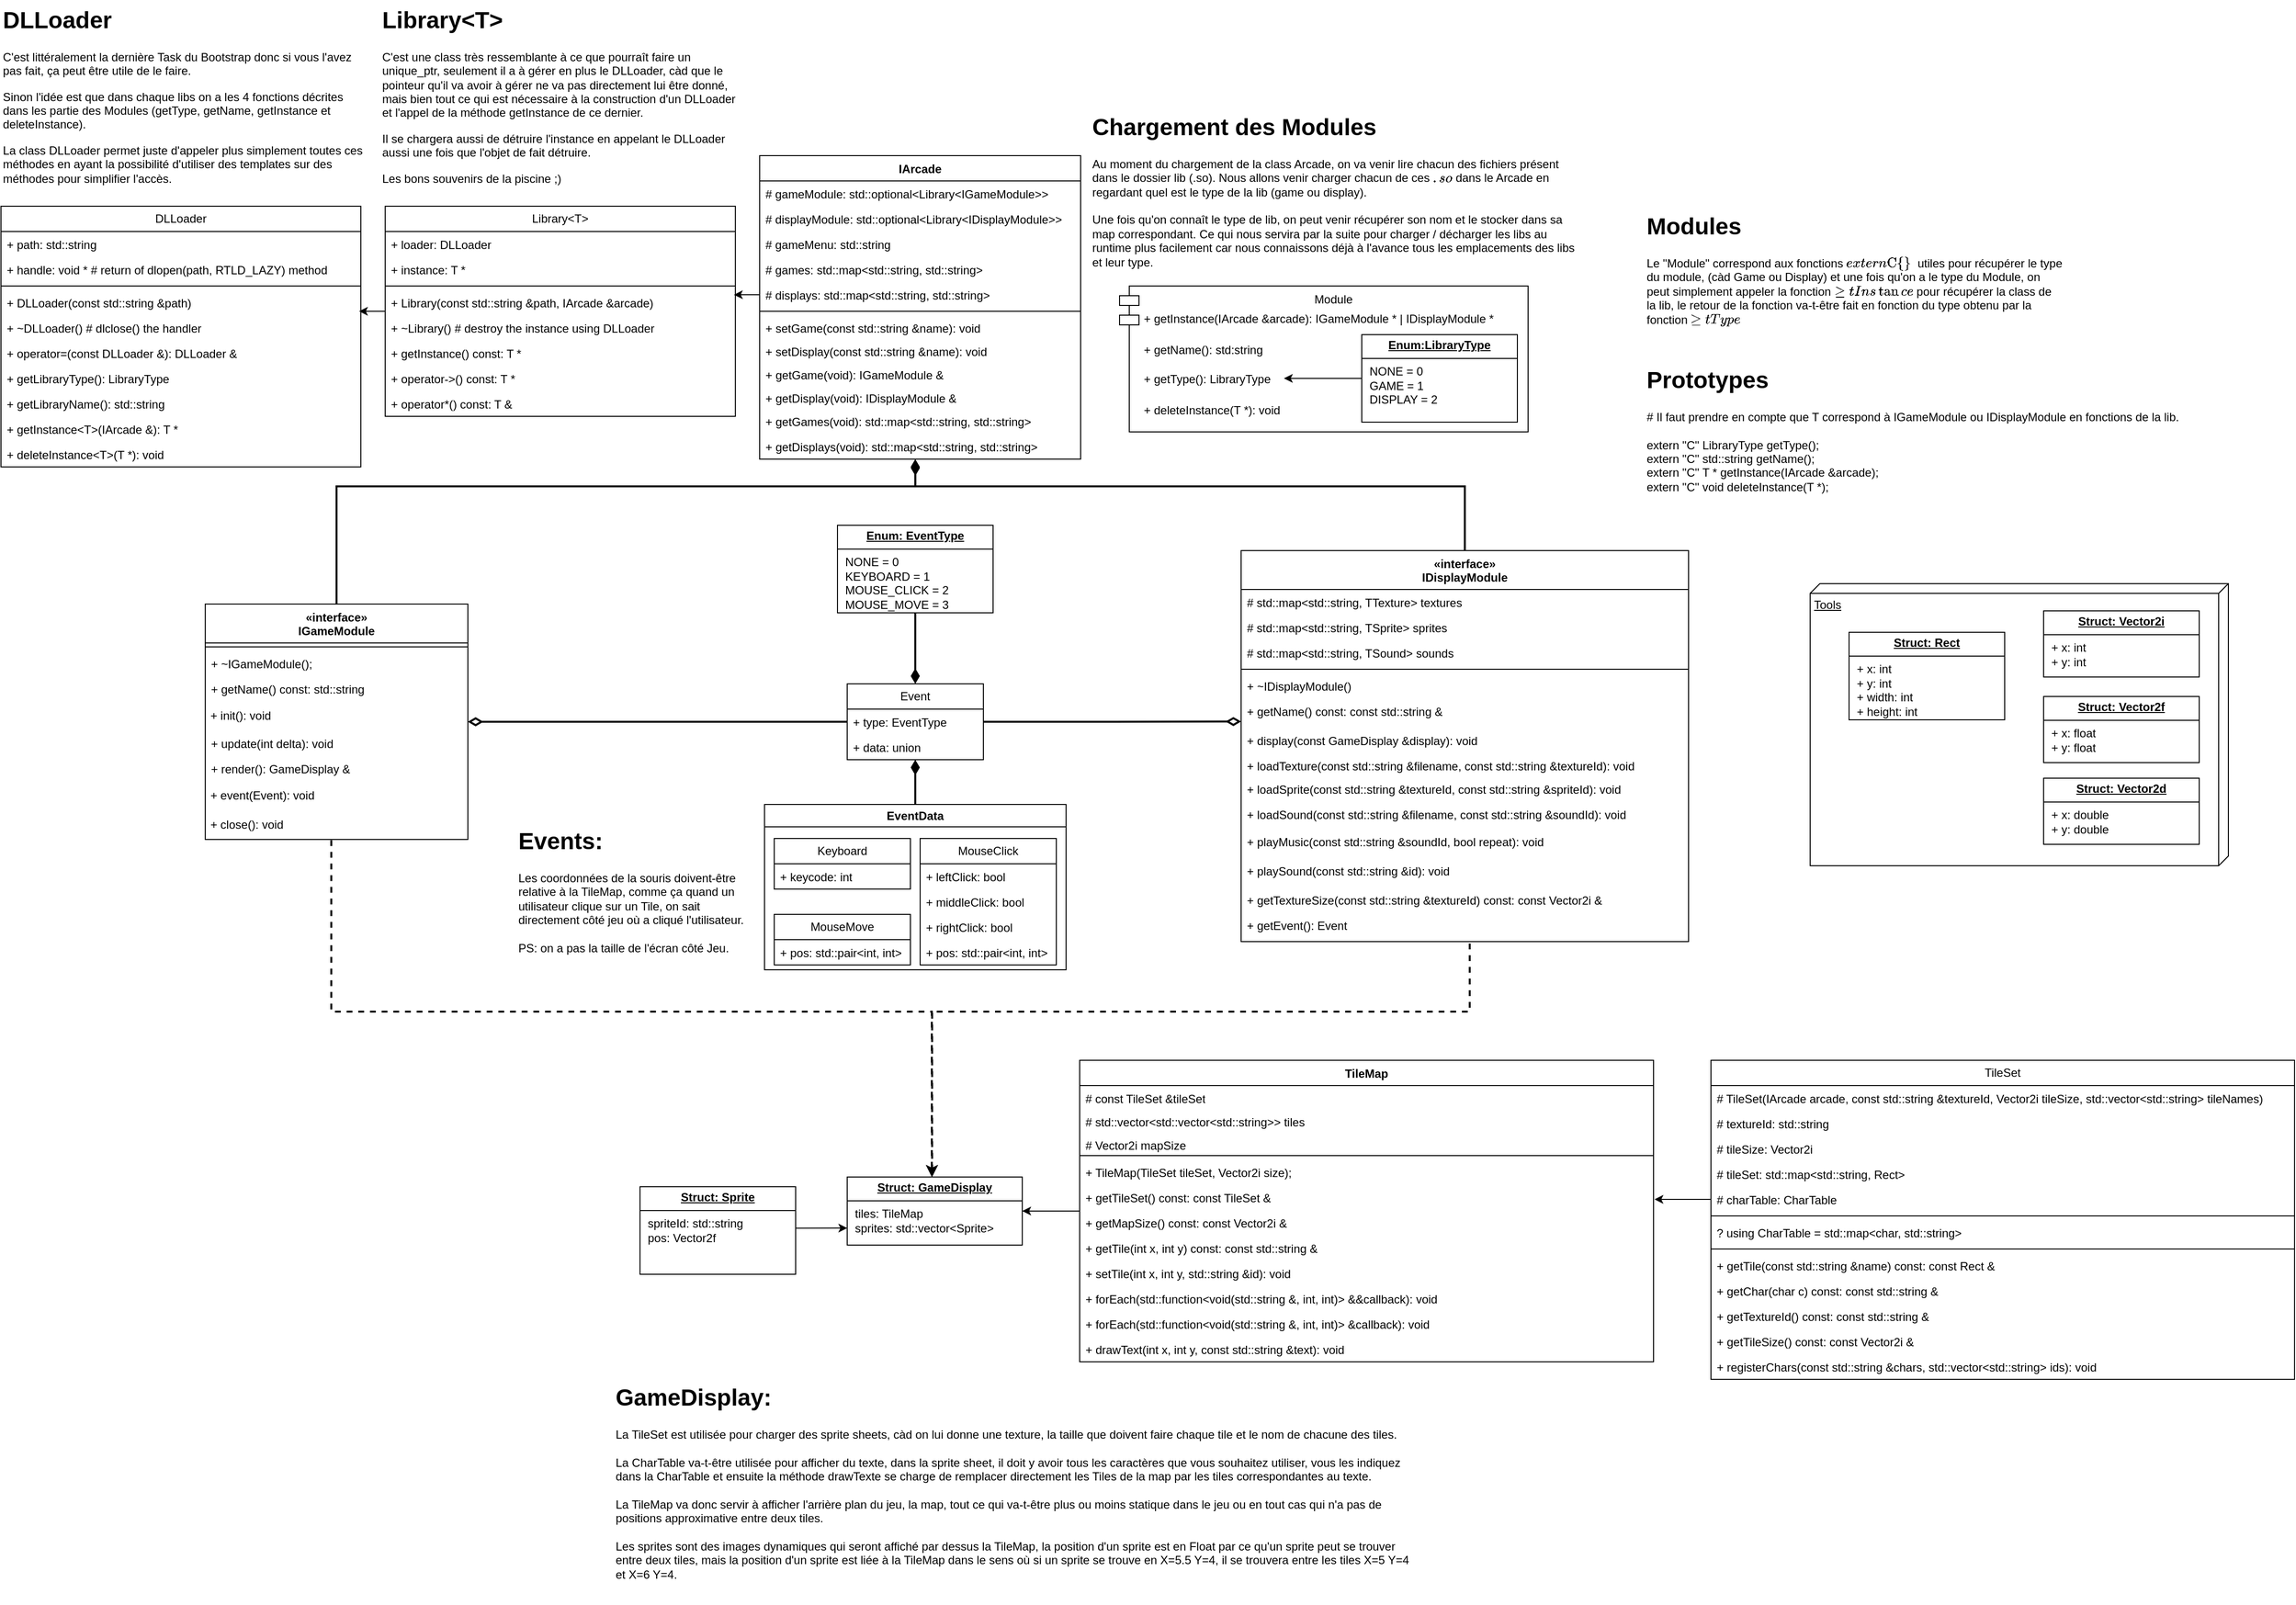 <mxfile version="24.0.7" type="github">
  <diagram id="C5RBs43oDa-KdzZeNtuy" name="Page-1">
    <mxGraphModel dx="957" dy="1600" grid="1" gridSize="10" guides="1" tooltips="1" connect="1" arrows="1" fold="1" page="1" pageScale="1" pageWidth="827" pageHeight="1169" math="0" shadow="0">
      <root>
        <mxCell id="WIyWlLk6GJQsqaUBKTNV-0" />
        <mxCell id="WIyWlLk6GJQsqaUBKTNV-1" parent="WIyWlLk6GJQsqaUBKTNV-0" />
        <mxCell id="aNfsqs1KKAg-LSt-RlZ3-6" value="Tools" style="verticalAlign=top;align=left;spacingTop=8;spacingLeft=2;spacingRight=12;shape=cube;size=10;direction=south;fontStyle=4;html=1;whiteSpace=wrap;" parent="WIyWlLk6GJQsqaUBKTNV-1" vertex="1">
          <mxGeometry x="1870" y="-260" width="430" height="290" as="geometry" />
        </mxCell>
        <mxCell id="KaFHptWk-zY7Z1poEmYC-23" style="edgeStyle=orthogonalEdgeStyle;rounded=0;orthogonalLoop=1;jettySize=auto;html=1;strokeWidth=2;endArrow=diamondThin;endFill=1;endSize=10;exitX=0.5;exitY=0.04;exitDx=0;exitDy=0;exitPerimeter=0;entryX=0.485;entryY=1.045;entryDx=0;entryDy=0;entryPerimeter=0;" parent="WIyWlLk6GJQsqaUBKTNV-1" source="KaFHptWk-zY7Z1poEmYC-2" target="IdPDv9dgJC-r_73cXI5t-18" edge="1">
          <mxGeometry relative="1" as="geometry">
            <Array as="points">
              <mxPoint x="355" y="-360" />
              <mxPoint x="951" y="-360" />
            </Array>
            <mxPoint x="950" y="-410" as="targetPoint" />
          </mxGeometry>
        </mxCell>
        <mxCell id="KaFHptWk-zY7Z1poEmYC-2" value="«interface»&lt;br style=&quot;border-color: var(--border-color); font-weight: 400;&quot;&gt;IGameModule" style="swimlane;fontStyle=1;align=center;verticalAlign=top;childLayout=stackLayout;horizontal=1;startSize=40;horizontalStack=0;resizeParent=1;resizeParentMax=0;resizeLast=0;collapsible=1;marginBottom=0;whiteSpace=wrap;html=1;" parent="WIyWlLk6GJQsqaUBKTNV-1" vertex="1">
          <mxGeometry x="220" y="-239" width="270" height="242" as="geometry" />
        </mxCell>
        <mxCell id="KaFHptWk-zY7Z1poEmYC-4" value="" style="line;strokeWidth=1;fillColor=none;align=left;verticalAlign=middle;spacingTop=-1;spacingLeft=3;spacingRight=3;rotatable=0;labelPosition=right;points=[];portConstraint=eastwest;strokeColor=inherit;" parent="KaFHptWk-zY7Z1poEmYC-2" vertex="1">
          <mxGeometry y="40" width="270" height="8" as="geometry" />
        </mxCell>
        <mxCell id="38xna_vCktXDgAspyVVN-0" value="+ ~IGameModule();" style="text;strokeColor=none;fillColor=none;align=left;verticalAlign=top;spacingLeft=4;spacingRight=4;overflow=hidden;rotatable=0;points=[[0,0.5],[1,0.5]];portConstraint=eastwest;whiteSpace=wrap;html=1;" parent="KaFHptWk-zY7Z1poEmYC-2" vertex="1">
          <mxGeometry y="48" width="270" height="26" as="geometry" />
        </mxCell>
        <mxCell id="IdPDv9dgJC-r_73cXI5t-19" value="+ getName() const: std::string" style="text;strokeColor=none;fillColor=none;align=left;verticalAlign=top;spacingLeft=4;spacingRight=4;overflow=hidden;rotatable=0;points=[[0,0.5],[1,0.5]];portConstraint=eastwest;whiteSpace=wrap;html=1;" parent="KaFHptWk-zY7Z1poEmYC-2" vertex="1">
          <mxGeometry y="74" width="270" height="26" as="geometry" />
        </mxCell>
        <mxCell id="npStlnrnFKDRnEs1ksKJ-1" value="&amp;nbsp;+ init(): void" style="text;html=1;align=left;verticalAlign=middle;whiteSpace=wrap;rounded=0;" parent="KaFHptWk-zY7Z1poEmYC-2" vertex="1">
          <mxGeometry y="100" width="270" height="30" as="geometry" />
        </mxCell>
        <mxCell id="SAdS1VHzF3rAkhDOAL3j-0" value="&lt;div&gt;&lt;span style=&quot;background-color: initial;&quot;&gt;+ update(int delta): void&lt;/span&gt;&lt;br&gt;&lt;/div&gt;" style="text;strokeColor=none;fillColor=none;align=left;verticalAlign=top;spacingLeft=4;spacingRight=4;overflow=hidden;rotatable=0;points=[[0,0.5],[1,0.5]];portConstraint=eastwest;whiteSpace=wrap;html=1;" parent="KaFHptWk-zY7Z1poEmYC-2" vertex="1">
          <mxGeometry y="130" width="270" height="26" as="geometry" />
        </mxCell>
        <mxCell id="KaFHptWk-zY7Z1poEmYC-5" value="+ render(): GameDisplay &amp;amp;" style="text;strokeColor=none;fillColor=none;align=left;verticalAlign=top;spacingLeft=4;spacingRight=4;overflow=hidden;rotatable=0;points=[[0,0.5],[1,0.5]];portConstraint=eastwest;whiteSpace=wrap;html=1;" parent="KaFHptWk-zY7Z1poEmYC-2" vertex="1">
          <mxGeometry y="156" width="270" height="26" as="geometry" />
        </mxCell>
        <mxCell id="npStlnrnFKDRnEs1ksKJ-2" value="&amp;nbsp;+ event(Event): void" style="text;html=1;align=left;verticalAlign=middle;whiteSpace=wrap;rounded=0;" parent="KaFHptWk-zY7Z1poEmYC-2" vertex="1">
          <mxGeometry y="182" width="270" height="30" as="geometry" />
        </mxCell>
        <mxCell id="npStlnrnFKDRnEs1ksKJ-3" value="&amp;nbsp;+ close(): void" style="text;html=1;align=left;verticalAlign=middle;whiteSpace=wrap;rounded=0;" parent="KaFHptWk-zY7Z1poEmYC-2" vertex="1">
          <mxGeometry y="212" width="270" height="30" as="geometry" />
        </mxCell>
        <mxCell id="KaFHptWk-zY7Z1poEmYC-24" style="edgeStyle=orthogonalEdgeStyle;rounded=0;orthogonalLoop=1;jettySize=auto;html=1;endArrow=diamondThin;endFill=1;endSize=10;strokeWidth=2;" parent="WIyWlLk6GJQsqaUBKTNV-1" source="KaFHptWk-zY7Z1poEmYC-6" target="KaFHptWk-zY7Z1poEmYC-18" edge="1">
          <mxGeometry relative="1" as="geometry">
            <Array as="points">
              <mxPoint x="1515" y="-360" />
              <mxPoint x="950" y="-360" />
            </Array>
          </mxGeometry>
        </mxCell>
        <mxCell id="KaFHptWk-zY7Z1poEmYC-6" value="«interface»&lt;br style=&quot;border-color: var(--border-color); font-weight: 400;&quot;&gt;IDisplayModule" style="swimlane;fontStyle=1;align=center;verticalAlign=top;childLayout=stackLayout;horizontal=1;startSize=40;horizontalStack=0;resizeParent=1;resizeParentMax=0;resizeLast=0;collapsible=1;marginBottom=0;whiteSpace=wrap;html=1;" parent="WIyWlLk6GJQsqaUBKTNV-1" vertex="1">
          <mxGeometry x="1285" y="-294" width="460" height="402" as="geometry" />
        </mxCell>
        <mxCell id="sR85MrozDsIPAA1m85it-4" value="# std::map&amp;lt;std::string, TTexture&amp;gt; textures" style="text;strokeColor=none;fillColor=none;align=left;verticalAlign=top;spacingLeft=4;spacingRight=4;overflow=hidden;rotatable=0;points=[[0,0.5],[1,0.5]];portConstraint=eastwest;whiteSpace=wrap;html=1;" parent="KaFHptWk-zY7Z1poEmYC-6" vertex="1">
          <mxGeometry y="40" width="460" height="26" as="geometry" />
        </mxCell>
        <mxCell id="KaFHptWk-zY7Z1poEmYC-31" value="# std::map&amp;lt;std::string, TSprite&amp;gt; sprites" style="text;strokeColor=none;fillColor=none;align=left;verticalAlign=top;spacingLeft=4;spacingRight=4;overflow=hidden;rotatable=0;points=[[0,0.5],[1,0.5]];portConstraint=eastwest;whiteSpace=wrap;html=1;" parent="KaFHptWk-zY7Z1poEmYC-6" vertex="1">
          <mxGeometry y="66" width="460" height="26" as="geometry" />
        </mxCell>
        <mxCell id="SIB_p-6PVzf6rfN3V-g3-6" value="# std::map&amp;lt;std::string, TSound&amp;gt; sounds" style="text;strokeColor=none;fillColor=none;align=left;verticalAlign=top;spacingLeft=4;spacingRight=4;overflow=hidden;rotatable=0;points=[[0,0.5],[1,0.5]];portConstraint=eastwest;whiteSpace=wrap;html=1;" parent="KaFHptWk-zY7Z1poEmYC-6" vertex="1">
          <mxGeometry y="92" width="460" height="26" as="geometry" />
        </mxCell>
        <mxCell id="KaFHptWk-zY7Z1poEmYC-7" value="" style="line;strokeWidth=1;fillColor=none;align=left;verticalAlign=middle;spacingTop=-1;spacingLeft=3;spacingRight=3;rotatable=0;labelPosition=right;points=[];portConstraint=eastwest;strokeColor=inherit;" parent="KaFHptWk-zY7Z1poEmYC-6" vertex="1">
          <mxGeometry y="118" width="460" height="8" as="geometry" />
        </mxCell>
        <mxCell id="38xna_vCktXDgAspyVVN-1" value="+ ~IDisplayModule()" style="text;strokeColor=none;fillColor=none;align=left;verticalAlign=top;spacingLeft=4;spacingRight=4;overflow=hidden;rotatable=0;points=[[0,0.5],[1,0.5]];portConstraint=eastwest;whiteSpace=wrap;html=1;" parent="KaFHptWk-zY7Z1poEmYC-6" vertex="1">
          <mxGeometry y="126" width="460" height="26" as="geometry" />
        </mxCell>
        <mxCell id="IdPDv9dgJC-r_73cXI5t-37" value="+ getName() const: const std::string &amp;amp;" style="text;strokeColor=none;fillColor=none;align=left;verticalAlign=top;spacingLeft=4;spacingRight=4;overflow=hidden;rotatable=0;points=[[0,0.5],[1,0.5]];portConstraint=eastwest;whiteSpace=wrap;html=1;" parent="KaFHptWk-zY7Z1poEmYC-6" vertex="1">
          <mxGeometry y="152" width="460" height="30" as="geometry" />
        </mxCell>
        <mxCell id="KaFHptWk-zY7Z1poEmYC-8" value="+ display(const GameDisplay &amp;amp;display): void" style="text;strokeColor=none;fillColor=none;align=left;verticalAlign=top;spacingLeft=4;spacingRight=4;overflow=hidden;rotatable=0;points=[[0,0.5],[1,0.5]];portConstraint=eastwest;whiteSpace=wrap;html=1;" parent="KaFHptWk-zY7Z1poEmYC-6" vertex="1">
          <mxGeometry y="182" width="460" height="26" as="geometry" />
        </mxCell>
        <mxCell id="SAdS1VHzF3rAkhDOAL3j-1" value="+ loadTexture(const std::string &amp;amp;filename, const std::string &amp;amp;textureId): void" style="text;strokeColor=none;fillColor=none;align=left;verticalAlign=top;spacingLeft=4;spacingRight=4;overflow=hidden;rotatable=0;points=[[0,0.5],[1,0.5]];portConstraint=eastwest;whiteSpace=wrap;html=1;" parent="KaFHptWk-zY7Z1poEmYC-6" vertex="1">
          <mxGeometry y="208" width="460" height="24" as="geometry" />
        </mxCell>
        <mxCell id="sR85MrozDsIPAA1m85it-0" value="+ loadSprite(const std::string &amp;amp;textureId, const std::string &amp;amp;spriteId): void" style="text;strokeColor=none;fillColor=none;align=left;verticalAlign=top;spacingLeft=4;spacingRight=4;overflow=hidden;rotatable=0;points=[[0,0.5],[1,0.5]];portConstraint=eastwest;whiteSpace=wrap;html=1;" parent="KaFHptWk-zY7Z1poEmYC-6" vertex="1">
          <mxGeometry y="232" width="460" height="26" as="geometry" />
        </mxCell>
        <mxCell id="SIB_p-6PVzf6rfN3V-g3-1" value="+ loadSound(const std::string &amp;amp;filename, const std::string &amp;amp;soundId): void" style="text;strokeColor=none;fillColor=none;align=left;verticalAlign=top;spacingLeft=4;spacingRight=4;overflow=hidden;rotatable=0;points=[[0,0.5],[1,0.5]];portConstraint=eastwest;whiteSpace=wrap;html=1;" parent="KaFHptWk-zY7Z1poEmYC-6" vertex="1">
          <mxGeometry y="258" width="460" height="28" as="geometry" />
        </mxCell>
        <mxCell id="SIB_p-6PVzf6rfN3V-g3-2" value="+ playMusic(const std::string &amp;amp;soundId, bool repeat): void" style="text;strokeColor=none;fillColor=none;align=left;verticalAlign=top;spacingLeft=4;spacingRight=4;overflow=hidden;rotatable=0;points=[[0,0.5],[1,0.5]];portConstraint=eastwest;whiteSpace=wrap;html=1;" parent="KaFHptWk-zY7Z1poEmYC-6" vertex="1">
          <mxGeometry y="286" width="460" height="30" as="geometry" />
        </mxCell>
        <mxCell id="SIB_p-6PVzf6rfN3V-g3-3" value="+ playSound(const std::string &amp;amp;id): void" style="text;strokeColor=none;fillColor=none;align=left;verticalAlign=top;spacingLeft=4;spacingRight=4;overflow=hidden;rotatable=0;points=[[0,0.5],[1,0.5]];portConstraint=eastwest;whiteSpace=wrap;html=1;" parent="KaFHptWk-zY7Z1poEmYC-6" vertex="1">
          <mxGeometry y="316" width="460" height="30" as="geometry" />
        </mxCell>
        <mxCell id="HObhiwroFTpL6c3iYIp1-0" value="+ getTextureSize(const std::string &amp;amp;textureId) const: const Vector2i &amp;amp;" style="text;strokeColor=none;fillColor=none;align=left;verticalAlign=top;spacingLeft=4;spacingRight=4;overflow=hidden;rotatable=0;points=[[0,0.5],[1,0.5]];portConstraint=eastwest;whiteSpace=wrap;html=1;" parent="KaFHptWk-zY7Z1poEmYC-6" vertex="1">
          <mxGeometry y="346" width="460" height="26" as="geometry" />
        </mxCell>
        <mxCell id="SAdS1VHzF3rAkhDOAL3j-2" value="+ getEvent():&amp;nbsp;&lt;span style=&quot;border-color: var(--border-color); text-align: center;&quot;&gt;Event&lt;/span&gt;" style="text;strokeColor=none;fillColor=none;align=left;verticalAlign=top;spacingLeft=4;spacingRight=4;overflow=hidden;rotatable=0;points=[[0,0.5],[1,0.5]];portConstraint=eastwest;whiteSpace=wrap;html=1;" parent="KaFHptWk-zY7Z1poEmYC-6" vertex="1">
          <mxGeometry y="372" width="460" height="30" as="geometry" />
        </mxCell>
        <mxCell id="IdPDv9dgJC-r_73cXI5t-34" style="edgeStyle=orthogonalEdgeStyle;rounded=0;orthogonalLoop=1;jettySize=auto;html=1;entryX=1;entryY=0.5;entryDx=0;entryDy=0;" parent="WIyWlLk6GJQsqaUBKTNV-1" source="KaFHptWk-zY7Z1poEmYC-9" target="IdPDv9dgJC-r_73cXI5t-32" edge="1">
          <mxGeometry relative="1" as="geometry" />
        </mxCell>
        <mxCell id="KaFHptWk-zY7Z1poEmYC-9" value="TileMap" style="swimlane;fontStyle=1;align=center;verticalAlign=top;childLayout=stackLayout;horizontal=1;startSize=26;horizontalStack=0;resizeParent=1;resizeParentMax=0;resizeLast=0;collapsible=1;marginBottom=0;whiteSpace=wrap;html=1;" parent="WIyWlLk6GJQsqaUBKTNV-1" vertex="1">
          <mxGeometry x="1119" y="230" width="590" height="310" as="geometry" />
        </mxCell>
        <mxCell id="KaFHptWk-zY7Z1poEmYC-10" value="# const TileSet &amp;amp;tileSet" style="text;strokeColor=none;fillColor=none;align=left;verticalAlign=top;spacingLeft=4;spacingRight=4;overflow=hidden;rotatable=0;points=[[0,0.5],[1,0.5]];portConstraint=eastwest;whiteSpace=wrap;html=1;" parent="KaFHptWk-zY7Z1poEmYC-9" vertex="1">
          <mxGeometry y="26" width="590" height="24" as="geometry" />
        </mxCell>
        <mxCell id="qUGwSx63ep4lCny5rzQi-16" value="# std::vector&amp;lt;std::vector&amp;lt;std::string&amp;gt;&amp;gt; tiles" style="text;strokeColor=none;fillColor=none;align=left;verticalAlign=top;spacingLeft=4;spacingRight=4;overflow=hidden;rotatable=0;points=[[0,0.5],[1,0.5]];portConstraint=eastwest;whiteSpace=wrap;html=1;" parent="KaFHptWk-zY7Z1poEmYC-9" vertex="1">
          <mxGeometry y="50" width="590" height="24" as="geometry" />
        </mxCell>
        <mxCell id="KaFHptWk-zY7Z1poEmYC-29" value="# Vector2i mapSize" style="text;strokeColor=none;fillColor=none;align=left;verticalAlign=top;spacingLeft=4;spacingRight=4;overflow=hidden;rotatable=0;points=[[0,0.5],[1,0.5]];portConstraint=eastwest;whiteSpace=wrap;html=1;" parent="KaFHptWk-zY7Z1poEmYC-9" vertex="1">
          <mxGeometry y="74" width="590" height="20" as="geometry" />
        </mxCell>
        <mxCell id="KaFHptWk-zY7Z1poEmYC-11" value="" style="line;strokeWidth=1;fillColor=none;align=left;verticalAlign=middle;spacingTop=-1;spacingLeft=3;spacingRight=3;rotatable=0;labelPosition=right;points=[];portConstraint=eastwest;strokeColor=inherit;" parent="KaFHptWk-zY7Z1poEmYC-9" vertex="1">
          <mxGeometry y="94" width="590" height="8" as="geometry" />
        </mxCell>
        <mxCell id="qUGwSx63ep4lCny5rzQi-3" value="+ TileMap(TileSet tileSet, Vector2i size);" style="text;strokeColor=none;fillColor=none;align=left;verticalAlign=top;spacingLeft=4;spacingRight=4;overflow=hidden;rotatable=0;points=[[0,0.5],[1,0.5]];portConstraint=eastwest;whiteSpace=wrap;html=1;" parent="KaFHptWk-zY7Z1poEmYC-9" vertex="1">
          <mxGeometry y="102" width="590" height="26" as="geometry" />
        </mxCell>
        <mxCell id="qUGwSx63ep4lCny5rzQi-24" value="+ getTileSet() const: const TileSet &amp;amp;" style="text;strokeColor=none;fillColor=none;align=left;verticalAlign=top;spacingLeft=4;spacingRight=4;overflow=hidden;rotatable=0;points=[[0,0.5],[1,0.5]];portConstraint=eastwest;whiteSpace=wrap;html=1;" parent="KaFHptWk-zY7Z1poEmYC-9" vertex="1">
          <mxGeometry y="128" width="590" height="26" as="geometry" />
        </mxCell>
        <mxCell id="xgc-ymnuNBZn0Mu57k1D-4" value="+ getMapSize() const: const Vector2i &amp;amp;" style="text;strokeColor=none;fillColor=none;align=left;verticalAlign=top;spacingLeft=4;spacingRight=4;overflow=hidden;rotatable=0;points=[[0,0.5],[1,0.5]];portConstraint=eastwest;whiteSpace=wrap;html=1;" parent="KaFHptWk-zY7Z1poEmYC-9" vertex="1">
          <mxGeometry y="154" width="590" height="26" as="geometry" />
        </mxCell>
        <mxCell id="KaFHptWk-zY7Z1poEmYC-12" value="+ getTile(int x, int y) const: const std::string &amp;amp;" style="text;strokeColor=none;fillColor=none;align=left;verticalAlign=top;spacingLeft=4;spacingRight=4;overflow=hidden;rotatable=0;points=[[0,0.5],[1,0.5]];portConstraint=eastwest;whiteSpace=wrap;html=1;" parent="KaFHptWk-zY7Z1poEmYC-9" vertex="1">
          <mxGeometry y="180" width="590" height="26" as="geometry" />
        </mxCell>
        <mxCell id="KaFHptWk-zY7Z1poEmYC-17" value="+ setTile(int x, int y, std::string &amp;amp;id): void" style="text;strokeColor=none;fillColor=none;align=left;verticalAlign=top;spacingLeft=4;spacingRight=4;overflow=hidden;rotatable=0;points=[[0,0.5],[1,0.5]];portConstraint=eastwest;whiteSpace=wrap;html=1;" parent="KaFHptWk-zY7Z1poEmYC-9" vertex="1">
          <mxGeometry y="206" width="590" height="26" as="geometry" />
        </mxCell>
        <mxCell id="GNgEnLZ1K1L9xbNA_MN0-2" value="+ forEach(std::function&amp;lt;void(std::string &amp;amp;, int, int)&amp;gt; &amp;amp;&amp;amp;callback): void" style="text;strokeColor=none;fillColor=none;align=left;verticalAlign=top;spacingLeft=4;spacingRight=4;overflow=hidden;rotatable=0;points=[[0,0.5],[1,0.5]];portConstraint=eastwest;whiteSpace=wrap;html=1;" parent="KaFHptWk-zY7Z1poEmYC-9" vertex="1">
          <mxGeometry y="232" width="590" height="26" as="geometry" />
        </mxCell>
        <mxCell id="GNgEnLZ1K1L9xbNA_MN0-3" value="+ forEach(std::function&amp;lt;void(std::string &amp;amp;, int, int)&amp;gt; &amp;amp;callback): void" style="text;strokeColor=none;fillColor=none;align=left;verticalAlign=top;spacingLeft=4;spacingRight=4;overflow=hidden;rotatable=0;points=[[0,0.5],[1,0.5]];portConstraint=eastwest;whiteSpace=wrap;html=1;" parent="KaFHptWk-zY7Z1poEmYC-9" vertex="1">
          <mxGeometry y="258" width="590" height="26" as="geometry" />
        </mxCell>
        <mxCell id="qUGwSx63ep4lCny5rzQi-14" value="+ drawText(int x, int y, const std::string &amp;amp;text): void" style="text;strokeColor=none;fillColor=none;align=left;verticalAlign=top;spacingLeft=4;spacingRight=4;overflow=hidden;rotatable=0;points=[[0,0.5],[1,0.5]];portConstraint=eastwest;whiteSpace=wrap;html=1;" parent="KaFHptWk-zY7Z1poEmYC-9" vertex="1">
          <mxGeometry y="284" width="590" height="26" as="geometry" />
        </mxCell>
        <mxCell id="KaFHptWk-zY7Z1poEmYC-18" value="IArcade" style="swimlane;fontStyle=1;align=center;verticalAlign=top;childLayout=stackLayout;horizontal=1;startSize=26;horizontalStack=0;resizeParent=1;resizeParentMax=0;resizeLast=0;collapsible=1;marginBottom=0;whiteSpace=wrap;html=1;" parent="WIyWlLk6GJQsqaUBKTNV-1" vertex="1">
          <mxGeometry x="790" y="-700" width="330" height="312" as="geometry">
            <mxRectangle x="810" y="-650" width="80" height="30" as="alternateBounds" />
          </mxGeometry>
        </mxCell>
        <mxCell id="KaFHptWk-zY7Z1poEmYC-19" value="# gameModule: std::optional&amp;lt;Library&amp;lt;IGameModule&amp;gt;&amp;gt;" style="text;strokeColor=none;fillColor=none;align=left;verticalAlign=top;spacingLeft=4;spacingRight=4;overflow=hidden;rotatable=0;points=[[0,0.5],[1,0.5]];portConstraint=eastwest;whiteSpace=wrap;html=1;" parent="KaFHptWk-zY7Z1poEmYC-18" vertex="1">
          <mxGeometry y="26" width="330" height="26" as="geometry" />
        </mxCell>
        <mxCell id="KaFHptWk-zY7Z1poEmYC-22" value="# displayModule: std::optional&amp;lt;Library&amp;lt;IDisplayModule&amp;gt;&amp;gt;" style="text;strokeColor=none;fillColor=none;align=left;verticalAlign=top;spacingLeft=4;spacingRight=4;overflow=hidden;rotatable=0;points=[[0,0.5],[1,0.5]];portConstraint=eastwest;whiteSpace=wrap;html=1;" parent="KaFHptWk-zY7Z1poEmYC-18" vertex="1">
          <mxGeometry y="52" width="330" height="26" as="geometry" />
        </mxCell>
        <mxCell id="xLZKU2_GyRi5tWtyGkqR-31" value="# gameMenu: std::string" style="text;strokeColor=none;fillColor=none;align=left;verticalAlign=top;spacingLeft=4;spacingRight=4;overflow=hidden;rotatable=0;points=[[0,0.5],[1,0.5]];portConstraint=eastwest;whiteSpace=wrap;html=1;" parent="KaFHptWk-zY7Z1poEmYC-18" vertex="1">
          <mxGeometry y="78" width="330" height="26" as="geometry" />
        </mxCell>
        <mxCell id="xLZKU2_GyRi5tWtyGkqR-32" value="# games: std::map&amp;lt;std::string, std::string&amp;gt;" style="text;strokeColor=none;fillColor=none;align=left;verticalAlign=top;spacingLeft=4;spacingRight=4;overflow=hidden;rotatable=0;points=[[0,0.5],[1,0.5]];portConstraint=eastwest;whiteSpace=wrap;html=1;" parent="KaFHptWk-zY7Z1poEmYC-18" vertex="1">
          <mxGeometry y="104" width="330" height="26" as="geometry" />
        </mxCell>
        <mxCell id="xLZKU2_GyRi5tWtyGkqR-33" value="# displays: std::map&amp;lt;std::string, std::string&amp;gt;" style="text;strokeColor=none;fillColor=none;align=left;verticalAlign=top;spacingLeft=4;spacingRight=4;overflow=hidden;rotatable=0;points=[[0,0.5],[1,0.5]];portConstraint=eastwest;whiteSpace=wrap;html=1;" parent="KaFHptWk-zY7Z1poEmYC-18" vertex="1">
          <mxGeometry y="130" width="330" height="26" as="geometry" />
        </mxCell>
        <mxCell id="KaFHptWk-zY7Z1poEmYC-20" value="" style="line;strokeWidth=1;fillColor=none;align=left;verticalAlign=middle;spacingTop=-1;spacingLeft=3;spacingRight=3;rotatable=0;labelPosition=right;points=[];portConstraint=eastwest;strokeColor=inherit;" parent="KaFHptWk-zY7Z1poEmYC-18" vertex="1">
          <mxGeometry y="156" width="330" height="8" as="geometry" />
        </mxCell>
        <mxCell id="EcLRXReeeCruo8sAPclI-0" value="+ setGame(const std::string &amp;amp;name): void" style="text;strokeColor=none;fillColor=none;align=left;verticalAlign=top;spacingLeft=4;spacingRight=4;overflow=hidden;rotatable=0;points=[[0,0.5],[1,0.5]];portConstraint=eastwest;whiteSpace=wrap;html=1;" parent="KaFHptWk-zY7Z1poEmYC-18" vertex="1">
          <mxGeometry y="164" width="330" height="24" as="geometry" />
        </mxCell>
        <mxCell id="KaFHptWk-zY7Z1poEmYC-21" value="+ setDisplay(const std::string &amp;amp;name): void" style="text;strokeColor=none;fillColor=none;align=left;verticalAlign=top;spacingLeft=4;spacingRight=4;overflow=hidden;rotatable=0;points=[[0,0.5],[1,0.5]];portConstraint=eastwest;whiteSpace=wrap;html=1;" parent="KaFHptWk-zY7Z1poEmYC-18" vertex="1">
          <mxGeometry y="188" width="330" height="24" as="geometry" />
        </mxCell>
        <mxCell id="KaFHptWk-zY7Z1poEmYC-26" value="+ getGame(void): IGameModule &amp;amp;" style="text;strokeColor=none;fillColor=none;align=left;verticalAlign=top;spacingLeft=4;spacingRight=4;overflow=hidden;rotatable=0;points=[[0,0.5],[1,0.5]];portConstraint=eastwest;whiteSpace=wrap;html=1;" parent="KaFHptWk-zY7Z1poEmYC-18" vertex="1">
          <mxGeometry y="212" width="330" height="24" as="geometry" />
        </mxCell>
        <mxCell id="KaFHptWk-zY7Z1poEmYC-27" value="+ getDisplay(void): IDisplayModule &amp;amp;" style="text;strokeColor=none;fillColor=none;align=left;verticalAlign=top;spacingLeft=4;spacingRight=4;overflow=hidden;rotatable=0;points=[[0,0.5],[1,0.5]];portConstraint=eastwest;whiteSpace=wrap;html=1;" parent="KaFHptWk-zY7Z1poEmYC-18" vertex="1">
          <mxGeometry y="236" width="330" height="24" as="geometry" />
        </mxCell>
        <mxCell id="IdPDv9dgJC-r_73cXI5t-17" value="+ getGames(void): std::map&amp;lt;std::string, std::string&amp;gt;" style="text;strokeColor=none;fillColor=none;align=left;verticalAlign=top;spacingLeft=4;spacingRight=4;overflow=hidden;rotatable=0;points=[[0,0.5],[1,0.5]];portConstraint=eastwest;whiteSpace=wrap;html=1;" parent="KaFHptWk-zY7Z1poEmYC-18" vertex="1">
          <mxGeometry y="260" width="330" height="26" as="geometry" />
        </mxCell>
        <mxCell id="IdPDv9dgJC-r_73cXI5t-18" value="+ getDisplays(void): std::map&amp;lt;std::string, std::string&amp;gt;" style="text;strokeColor=none;fillColor=none;align=left;verticalAlign=top;spacingLeft=4;spacingRight=4;overflow=hidden;rotatable=0;points=[[0,0.5],[1,0.5]];portConstraint=eastwest;whiteSpace=wrap;html=1;" parent="KaFHptWk-zY7Z1poEmYC-18" vertex="1">
          <mxGeometry y="286" width="330" height="26" as="geometry" />
        </mxCell>
        <mxCell id="SIB_p-6PVzf6rfN3V-g3-20" style="edgeStyle=orthogonalEdgeStyle;rounded=0;orthogonalLoop=1;jettySize=auto;html=1;endArrow=diamondThin;endFill=0;endSize=10;strokeWidth=2;" parent="WIyWlLk6GJQsqaUBKTNV-1" source="0RhT2zRUCGfHNPgkeaA6-0" target="KaFHptWk-zY7Z1poEmYC-2" edge="1">
          <mxGeometry relative="1" as="geometry" />
        </mxCell>
        <mxCell id="0RhT2zRUCGfHNPgkeaA6-0" value="Event" style="swimlane;fontStyle=0;childLayout=stackLayout;horizontal=1;startSize=26;fillColor=none;horizontalStack=0;resizeParent=1;resizeParentMax=0;resizeLast=0;collapsible=1;marginBottom=0;whiteSpace=wrap;html=1;" parent="WIyWlLk6GJQsqaUBKTNV-1" vertex="1">
          <mxGeometry x="880" y="-157" width="140" height="78" as="geometry" />
        </mxCell>
        <mxCell id="0RhT2zRUCGfHNPgkeaA6-1" value="+ type: EventType" style="text;strokeColor=none;fillColor=none;align=left;verticalAlign=top;spacingLeft=4;spacingRight=4;overflow=hidden;rotatable=0;points=[[0,0.5],[1,0.5]];portConstraint=eastwest;whiteSpace=wrap;html=1;" parent="0RhT2zRUCGfHNPgkeaA6-0" vertex="1">
          <mxGeometry y="26" width="140" height="26" as="geometry" />
        </mxCell>
        <mxCell id="0RhT2zRUCGfHNPgkeaA6-2" value="+ data: union" style="text;strokeColor=none;fillColor=none;align=left;verticalAlign=top;spacingLeft=4;spacingRight=4;overflow=hidden;rotatable=0;points=[[0,0.5],[1,0.5]];portConstraint=eastwest;whiteSpace=wrap;html=1;" parent="0RhT2zRUCGfHNPgkeaA6-0" vertex="1">
          <mxGeometry y="52" width="140" height="26" as="geometry" />
        </mxCell>
        <mxCell id="SIB_p-6PVzf6rfN3V-g3-14" style="edgeStyle=orthogonalEdgeStyle;rounded=0;orthogonalLoop=1;jettySize=auto;html=1;strokeWidth=2;endArrow=diamondThin;endFill=1;endSize=10;" parent="WIyWlLk6GJQsqaUBKTNV-1" source="0RhT2zRUCGfHNPgkeaA6-5" target="0RhT2zRUCGfHNPgkeaA6-0" edge="1">
          <mxGeometry relative="1" as="geometry" />
        </mxCell>
        <mxCell id="0RhT2zRUCGfHNPgkeaA6-5" value="EventData" style="swimlane;whiteSpace=wrap;html=1;" parent="WIyWlLk6GJQsqaUBKTNV-1" vertex="1">
          <mxGeometry x="795" y="-33" width="310" height="170" as="geometry" />
        </mxCell>
        <mxCell id="0RhT2zRUCGfHNPgkeaA6-10" value="MouseClick" style="swimlane;fontStyle=0;childLayout=stackLayout;horizontal=1;startSize=26;fillColor=none;horizontalStack=0;resizeParent=1;resizeParentMax=0;resizeLast=0;collapsible=1;marginBottom=0;whiteSpace=wrap;html=1;" parent="0RhT2zRUCGfHNPgkeaA6-5" vertex="1">
          <mxGeometry x="160" y="35" width="140" height="130" as="geometry" />
        </mxCell>
        <mxCell id="0RhT2zRUCGfHNPgkeaA6-11" value="+ leftClick: bool" style="text;strokeColor=none;fillColor=none;align=left;verticalAlign=top;spacingLeft=4;spacingRight=4;overflow=hidden;rotatable=0;points=[[0,0.5],[1,0.5]];portConstraint=eastwest;whiteSpace=wrap;html=1;" parent="0RhT2zRUCGfHNPgkeaA6-10" vertex="1">
          <mxGeometry y="26" width="140" height="26" as="geometry" />
        </mxCell>
        <mxCell id="0RhT2zRUCGfHNPgkeaA6-12" value="+ middleClick: bool" style="text;strokeColor=none;fillColor=none;align=left;verticalAlign=top;spacingLeft=4;spacingRight=4;overflow=hidden;rotatable=0;points=[[0,0.5],[1,0.5]];portConstraint=eastwest;whiteSpace=wrap;html=1;" parent="0RhT2zRUCGfHNPgkeaA6-10" vertex="1">
          <mxGeometry y="52" width="140" height="26" as="geometry" />
        </mxCell>
        <mxCell id="0RhT2zRUCGfHNPgkeaA6-13" value="+ rightClick: bool" style="text;strokeColor=none;fillColor=none;align=left;verticalAlign=top;spacingLeft=4;spacingRight=4;overflow=hidden;rotatable=0;points=[[0,0.5],[1,0.5]];portConstraint=eastwest;whiteSpace=wrap;html=1;" parent="0RhT2zRUCGfHNPgkeaA6-10" vertex="1">
          <mxGeometry y="78" width="140" height="26" as="geometry" />
        </mxCell>
        <mxCell id="0RhT2zRUCGfHNPgkeaA6-14" value="+ pos: std::pair&amp;lt;int, int&amp;gt;" style="text;strokeColor=none;fillColor=none;align=left;verticalAlign=top;spacingLeft=4;spacingRight=4;overflow=hidden;rotatable=0;points=[[0,0.5],[1,0.5]];portConstraint=eastwest;whiteSpace=wrap;html=1;" parent="0RhT2zRUCGfHNPgkeaA6-10" vertex="1">
          <mxGeometry y="104" width="140" height="26" as="geometry" />
        </mxCell>
        <mxCell id="0RhT2zRUCGfHNPgkeaA6-6" value="Keyboard" style="swimlane;fontStyle=0;childLayout=stackLayout;horizontal=1;startSize=26;fillColor=none;horizontalStack=0;resizeParent=1;resizeParentMax=0;resizeLast=0;collapsible=1;marginBottom=0;whiteSpace=wrap;html=1;" parent="0RhT2zRUCGfHNPgkeaA6-5" vertex="1">
          <mxGeometry x="10" y="35" width="140" height="52" as="geometry" />
        </mxCell>
        <mxCell id="0RhT2zRUCGfHNPgkeaA6-7" value="+ keycode: int" style="text;strokeColor=none;fillColor=none;align=left;verticalAlign=top;spacingLeft=4;spacingRight=4;overflow=hidden;rotatable=0;points=[[0,0.5],[1,0.5]];portConstraint=eastwest;whiteSpace=wrap;html=1;" parent="0RhT2zRUCGfHNPgkeaA6-6" vertex="1">
          <mxGeometry y="26" width="140" height="26" as="geometry" />
        </mxCell>
        <mxCell id="WVZONL04CU4_u1YpisCy-0" value="MouseMove" style="swimlane;fontStyle=0;childLayout=stackLayout;horizontal=1;startSize=26;fillColor=none;horizontalStack=0;resizeParent=1;resizeParentMax=0;resizeLast=0;collapsible=1;marginBottom=0;whiteSpace=wrap;html=1;" parent="0RhT2zRUCGfHNPgkeaA6-5" vertex="1">
          <mxGeometry x="10" y="113" width="140" height="52" as="geometry" />
        </mxCell>
        <mxCell id="WVZONL04CU4_u1YpisCy-1" value="+ pos: std::pair&amp;lt;int, int&amp;gt;" style="text;strokeColor=none;fillColor=none;align=left;verticalAlign=top;spacingLeft=4;spacingRight=4;overflow=hidden;rotatable=0;points=[[0,0.5],[1,0.5]];portConstraint=eastwest;whiteSpace=wrap;html=1;" parent="WVZONL04CU4_u1YpisCy-0" vertex="1">
          <mxGeometry y="26" width="140" height="26" as="geometry" />
        </mxCell>
        <mxCell id="SIB_p-6PVzf6rfN3V-g3-13" style="edgeStyle=orthogonalEdgeStyle;rounded=0;orthogonalLoop=1;jettySize=auto;html=1;strokeWidth=2;endArrow=diamondThin;endFill=1;endSize=10;" parent="WIyWlLk6GJQsqaUBKTNV-1" source="0RhT2zRUCGfHNPgkeaA6-17" target="0RhT2zRUCGfHNPgkeaA6-0" edge="1">
          <mxGeometry relative="1" as="geometry" />
        </mxCell>
        <mxCell id="0RhT2zRUCGfHNPgkeaA6-17" value="&lt;p style=&quot;margin:0px;margin-top:4px;text-align:center;text-decoration:underline;&quot;&gt;&lt;b&gt;Enum: EventType&lt;/b&gt;&lt;/p&gt;&lt;hr size=&quot;1&quot; style=&quot;border-style:solid;&quot;&gt;&lt;p style=&quot;margin:0px;margin-left:8px;&quot;&gt;NONE = 0&lt;/p&gt;&lt;p style=&quot;margin:0px;margin-left:8px;&quot;&gt;KEYBOARD = 1&lt;br&gt;MOUSE_CLICK = 2&lt;/p&gt;&lt;p style=&quot;margin:0px;margin-left:8px;&quot;&gt;MOUSE_MOVE = 3&lt;/p&gt;" style="verticalAlign=top;align=left;overflow=fill;html=1;whiteSpace=wrap;" parent="WIyWlLk6GJQsqaUBKTNV-1" vertex="1">
          <mxGeometry x="870" y="-320" width="160" height="90" as="geometry" />
        </mxCell>
        <mxCell id="0RhT2zRUCGfHNPgkeaA6-19" style="edgeStyle=orthogonalEdgeStyle;rounded=0;orthogonalLoop=1;jettySize=auto;html=1;dashed=1;strokeWidth=2;entryX=0.485;entryY=0;entryDx=0;entryDy=0;entryPerimeter=0;" parent="WIyWlLk6GJQsqaUBKTNV-1" target="IdPDv9dgJC-r_73cXI5t-32" edge="1">
          <mxGeometry relative="1" as="geometry">
            <Array as="points">
              <mxPoint x="1520" y="180" />
              <mxPoint x="967" y="180" />
            </Array>
            <mxPoint x="1520" y="110" as="sourcePoint" />
            <mxPoint x="967.003" y="290" as="targetPoint" />
          </mxGeometry>
        </mxCell>
        <mxCell id="SIB_p-6PVzf6rfN3V-g3-19" style="edgeStyle=orthogonalEdgeStyle;rounded=0;orthogonalLoop=1;jettySize=auto;html=1;endArrow=diamondThin;endFill=0;endSize=10;strokeWidth=2;exitX=1;exitY=0.5;exitDx=0;exitDy=0;" parent="WIyWlLk6GJQsqaUBKTNV-1" source="0RhT2zRUCGfHNPgkeaA6-1" edge="1">
          <mxGeometry relative="1" as="geometry">
            <mxPoint x="1025" y="-118.25" as="sourcePoint" />
            <mxPoint x="1285" y="-118.25" as="targetPoint" />
          </mxGeometry>
        </mxCell>
        <mxCell id="qUGwSx63ep4lCny5rzQi-4" value="TileSet" style="swimlane;fontStyle=0;childLayout=stackLayout;horizontal=1;startSize=26;fillColor=none;horizontalStack=0;resizeParent=1;resizeParentMax=0;resizeLast=0;collapsible=1;marginBottom=0;whiteSpace=wrap;html=1;" parent="WIyWlLk6GJQsqaUBKTNV-1" vertex="1">
          <mxGeometry x="1768" y="230" width="600" height="328" as="geometry">
            <mxRectangle x="1120" y="665" width="80" height="30" as="alternateBounds" />
          </mxGeometry>
        </mxCell>
        <mxCell id="qUGwSx63ep4lCny5rzQi-10" value="# TileSet(IArcade arcade, const std::string &amp;amp;textureId, Vector2i tileSize, std::vector&amp;lt;std::string&amp;gt; tileNames)" style="text;strokeColor=none;fillColor=none;align=left;verticalAlign=top;spacingLeft=4;spacingRight=4;overflow=hidden;rotatable=0;points=[[0,0.5],[1,0.5]];portConstraint=eastwest;whiteSpace=wrap;html=1;" parent="qUGwSx63ep4lCny5rzQi-4" vertex="1">
          <mxGeometry y="26" width="600" height="26" as="geometry" />
        </mxCell>
        <mxCell id="8XjENhHLI--9gVmH7SmJ-0" value="# textureId: std::string&lt;div&gt;&lt;br&gt;&lt;/div&gt;" style="text;strokeColor=none;fillColor=none;align=left;verticalAlign=top;spacingLeft=4;spacingRight=4;overflow=hidden;rotatable=0;points=[[0,0.5],[1,0.5]];portConstraint=eastwest;whiteSpace=wrap;html=1;" parent="qUGwSx63ep4lCny5rzQi-4" vertex="1">
          <mxGeometry y="52" width="600" height="26" as="geometry" />
        </mxCell>
        <mxCell id="qUGwSx63ep4lCny5rzQi-6" value="# tileSize: Vector2i" style="text;strokeColor=none;fillColor=none;align=left;verticalAlign=top;spacingLeft=4;spacingRight=4;overflow=hidden;rotatable=0;points=[[0,0.5],[1,0.5]];portConstraint=eastwest;whiteSpace=wrap;html=1;" parent="qUGwSx63ep4lCny5rzQi-4" vertex="1">
          <mxGeometry y="78" width="600" height="26" as="geometry" />
        </mxCell>
        <mxCell id="qUGwSx63ep4lCny5rzQi-7" value="# tileSet:&amp;nbsp;std::map&amp;lt;std::string, Rect&lt;span style=&quot;background-color: initial;&quot;&gt;&amp;gt;&lt;/span&gt;" style="text;strokeColor=none;fillColor=none;align=left;verticalAlign=top;spacingLeft=4;spacingRight=4;overflow=hidden;rotatable=0;points=[[0,0.5],[1,0.5]];portConstraint=eastwest;whiteSpace=wrap;html=1;" parent="qUGwSx63ep4lCny5rzQi-4" vertex="1">
          <mxGeometry y="104" width="600" height="26" as="geometry" />
        </mxCell>
        <mxCell id="aNfsqs1KKAg-LSt-RlZ3-1" style="edgeStyle=orthogonalEdgeStyle;rounded=0;orthogonalLoop=1;jettySize=auto;html=1;" parent="qUGwSx63ep4lCny5rzQi-4" source="xgc-ymnuNBZn0Mu57k1D-0" edge="1">
          <mxGeometry relative="1" as="geometry">
            <mxPoint x="-58" y="143" as="targetPoint" />
          </mxGeometry>
        </mxCell>
        <mxCell id="xgc-ymnuNBZn0Mu57k1D-0" value="# charTable: CharTable" style="text;strokeColor=none;fillColor=none;align=left;verticalAlign=top;spacingLeft=4;spacingRight=4;overflow=hidden;rotatable=0;points=[[0,0.5],[1,0.5]];portConstraint=eastwest;whiteSpace=wrap;html=1;" parent="qUGwSx63ep4lCny5rzQi-4" vertex="1">
          <mxGeometry y="130" width="600" height="26" as="geometry" />
        </mxCell>
        <mxCell id="qUGwSx63ep4lCny5rzQi-12" value="" style="line;strokeWidth=1;fillColor=none;align=left;verticalAlign=middle;spacingTop=-1;spacingLeft=3;spacingRight=3;rotatable=0;labelPosition=right;points=[];portConstraint=eastwest;strokeColor=inherit;" parent="qUGwSx63ep4lCny5rzQi-4" vertex="1">
          <mxGeometry y="156" width="600" height="8" as="geometry" />
        </mxCell>
        <mxCell id="qUGwSx63ep4lCny5rzQi-18" value="? using CharTable = std::map&amp;lt;char, std::string&amp;gt;" style="text;strokeColor=none;fillColor=none;align=left;verticalAlign=top;spacingLeft=4;spacingRight=4;overflow=hidden;rotatable=0;points=[[0,0.5],[1,0.5]];portConstraint=eastwest;whiteSpace=wrap;html=1;" parent="qUGwSx63ep4lCny5rzQi-4" vertex="1">
          <mxGeometry y="164" width="600" height="26" as="geometry" />
        </mxCell>
        <mxCell id="qUGwSx63ep4lCny5rzQi-17" value="" style="line;strokeWidth=1;fillColor=none;align=left;verticalAlign=middle;spacingTop=-1;spacingLeft=3;spacingRight=3;rotatable=0;labelPosition=right;points=[];portConstraint=eastwest;strokeColor=inherit;" parent="qUGwSx63ep4lCny5rzQi-4" vertex="1">
          <mxGeometry y="190" width="600" height="8" as="geometry" />
        </mxCell>
        <mxCell id="qUGwSx63ep4lCny5rzQi-22" value="+ getTile(const std::string &amp;amp;name) const: const Rect &amp;amp;" style="text;strokeColor=none;fillColor=none;align=left;verticalAlign=top;spacingLeft=4;spacingRight=4;overflow=hidden;rotatable=0;points=[[0,0.5],[1,0.5]];portConstraint=eastwest;whiteSpace=wrap;html=1;" parent="qUGwSx63ep4lCny5rzQi-4" vertex="1">
          <mxGeometry y="198" width="600" height="26" as="geometry" />
        </mxCell>
        <mxCell id="xgc-ymnuNBZn0Mu57k1D-3" value="+ getChar(char c) const: const std::string &amp;amp;" style="text;strokeColor=none;fillColor=none;align=left;verticalAlign=top;spacingLeft=4;spacingRight=4;overflow=hidden;rotatable=0;points=[[0,0.5],[1,0.5]];portConstraint=eastwest;whiteSpace=wrap;html=1;" parent="qUGwSx63ep4lCny5rzQi-4" vertex="1">
          <mxGeometry y="224" width="600" height="26" as="geometry" />
        </mxCell>
        <mxCell id="xgc-ymnuNBZn0Mu57k1D-2" value="+ getTextureId() const: const std::string &amp;amp;" style="text;strokeColor=none;fillColor=none;align=left;verticalAlign=top;spacingLeft=4;spacingRight=4;overflow=hidden;rotatable=0;points=[[0,0.5],[1,0.5]];portConstraint=eastwest;whiteSpace=wrap;html=1;" parent="qUGwSx63ep4lCny5rzQi-4" vertex="1">
          <mxGeometry y="250" width="600" height="26" as="geometry" />
        </mxCell>
        <mxCell id="xgc-ymnuNBZn0Mu57k1D-1" value="+ getTileSize() const: const Vector2i &amp;amp;" style="text;strokeColor=none;fillColor=none;align=left;verticalAlign=top;spacingLeft=4;spacingRight=4;overflow=hidden;rotatable=0;points=[[0,0.5],[1,0.5]];portConstraint=eastwest;whiteSpace=wrap;html=1;" parent="qUGwSx63ep4lCny5rzQi-4" vertex="1">
          <mxGeometry y="276" width="600" height="26" as="geometry" />
        </mxCell>
        <mxCell id="HObhiwroFTpL6c3iYIp1-1" value="+ registerChars(const std::string &amp;amp;chars, std::vector&amp;lt;std::string&amp;gt; ids): void" style="text;strokeColor=none;fillColor=none;align=left;verticalAlign=top;spacingLeft=4;spacingRight=4;overflow=hidden;rotatable=0;points=[[0,0.5],[1,0.5]];portConstraint=eastwest;whiteSpace=wrap;html=1;" parent="qUGwSx63ep4lCny5rzQi-4" vertex="1">
          <mxGeometry y="302" width="600" height="26" as="geometry" />
        </mxCell>
        <mxCell id="SIB_p-6PVzf6rfN3V-g3-7" style="edgeStyle=orthogonalEdgeStyle;rounded=0;orthogonalLoop=1;jettySize=auto;html=1;strokeWidth=2;dashed=1;exitX=0.48;exitY=1.025;exitDx=0;exitDy=0;exitPerimeter=0;" parent="WIyWlLk6GJQsqaUBKTNV-1" source="npStlnrnFKDRnEs1ksKJ-3" target="IdPDv9dgJC-r_73cXI5t-32" edge="1">
          <mxGeometry relative="1" as="geometry">
            <mxPoint x="350" y="10" as="sourcePoint" />
            <mxPoint x="967" y="290" as="targetPoint" />
            <Array as="points">
              <mxPoint x="350" y="180" />
              <mxPoint x="967" y="180" />
            </Array>
          </mxGeometry>
        </mxCell>
        <mxCell id="IdPDv9dgJC-r_73cXI5t-8" value="&lt;h1 style=&quot;margin-top: 0px;&quot;&gt;GameDisplay:&lt;/h1&gt;&lt;div&gt;La TileSet est utilisée pour charger des sprite sheets, càd on lui donne une texture, la taille que doivent faire chaque tile et le nom de chacune des tiles.&lt;/div&gt;&lt;div&gt;&lt;br&gt;&lt;/div&gt;&lt;div&gt;La CharTable va-t-être utilisée pour afficher du texte, dans la sprite sheet, il doit y avoir tous les caractères que vous souhaitez utiliser, vous les indiquez dans la CharTable et ensuite la méthode drawTexte se charge de remplacer directement les Tiles de la map par les tiles correspondantes au texte.&lt;/div&gt;&lt;div&gt;&lt;br&gt;&lt;/div&gt;&lt;div&gt;La TileMap va donc servir à afficher l&#39;arrière plan du jeu, la map, tout ce qui va-t-être plus ou moins statique dans le jeu ou en tout cas qui n&#39;a pas de positions approximative entre deux tiles.&lt;/div&gt;&lt;div&gt;&lt;br&gt;&lt;/div&gt;&lt;div&gt;Les sprites sont des images dynamiques qui seront affiché par dessus la TileMap, la position d&#39;un sprite est en Float par ce qu&#39;un sprite peut se trouver entre deux tiles, mais la position d&#39;un sprite est liée à la TileMap dans le sens où si un sprite se trouve en X=5.5 Y=4, il se trouvera entre les tiles X=5 Y=4 et X=6 Y=4.&lt;/div&gt;" style="text;html=1;whiteSpace=wrap;overflow=hidden;rounded=0;" parent="WIyWlLk6GJQsqaUBKTNV-1" vertex="1">
          <mxGeometry x="640" y="556" width="830" height="230" as="geometry" />
        </mxCell>
        <mxCell id="IdPDv9dgJC-r_73cXI5t-33" style="rounded=0;orthogonalLoop=1;jettySize=auto;html=1;entryX=0;entryY=0.75;entryDx=0;entryDy=0;exitX=0.996;exitY=0.474;exitDx=0;exitDy=0;exitPerimeter=0;" parent="WIyWlLk6GJQsqaUBKTNV-1" source="IdPDv9dgJC-r_73cXI5t-16" target="IdPDv9dgJC-r_73cXI5t-32" edge="1">
          <mxGeometry relative="1" as="geometry" />
        </mxCell>
        <mxCell id="IdPDv9dgJC-r_73cXI5t-16" value="&lt;p style=&quot;margin:0px;margin-top:4px;text-align:center;text-decoration:underline;&quot;&gt;&lt;b&gt;Struct: Sprite&lt;/b&gt;&lt;/p&gt;&lt;hr size=&quot;1&quot; style=&quot;border-style:solid;&quot;&gt;&lt;p style=&quot;margin:0px;margin-left:8px;&quot;&gt;spriteId: std::string&lt;/p&gt;&lt;p style=&quot;margin:0px;margin-left:8px;&quot;&gt;pos: Vector2f&lt;/p&gt;" style="verticalAlign=top;align=left;overflow=fill;html=1;whiteSpace=wrap;" parent="WIyWlLk6GJQsqaUBKTNV-1" vertex="1">
          <mxGeometry x="667" y="360" width="160" height="90" as="geometry" />
        </mxCell>
        <mxCell id="IdPDv9dgJC-r_73cXI5t-21" value="&lt;h1 style=&quot;margin-top: 0px;&quot;&gt;Events:&lt;/h1&gt;&lt;div&gt;Les coordonnées de la souris doivent-être relative à la TileMap, comme ça quand un utilisateur clique sur un Tile, on sait directement côté jeu où a cliqué l&#39;utilisateur.&lt;/div&gt;&lt;div&gt;&lt;br&gt;&lt;/div&gt;&lt;div&gt;PS: on a pas la taille de l&#39;écran côté Jeu.&lt;/div&gt;" style="text;html=1;whiteSpace=wrap;overflow=hidden;rounded=0;" parent="WIyWlLk6GJQsqaUBKTNV-1" vertex="1">
          <mxGeometry x="540" y="-16" width="250" height="153" as="geometry" />
        </mxCell>
        <mxCell id="IdPDv9dgJC-r_73cXI5t-23" value="Module" style="shape=module;align=left;spacingLeft=20;align=center;verticalAlign=top;whiteSpace=wrap;html=1;" parent="WIyWlLk6GJQsqaUBKTNV-1" vertex="1">
          <mxGeometry x="1160" y="-566" width="420" height="150" as="geometry" />
        </mxCell>
        <mxCell id="IdPDv9dgJC-r_73cXI5t-24" value="+ getType(): LibraryType" style="text;strokeColor=none;fillColor=none;align=left;verticalAlign=top;spacingLeft=4;spacingRight=4;overflow=hidden;rotatable=0;points=[[0,0.5],[1,0.5]];portConstraint=eastwest;whiteSpace=wrap;html=1;" parent="WIyWlLk6GJQsqaUBKTNV-1" vertex="1">
          <mxGeometry x="1179" y="-484" width="150" height="26" as="geometry" />
        </mxCell>
        <mxCell id="IdPDv9dgJC-r_73cXI5t-26" style="edgeStyle=orthogonalEdgeStyle;rounded=0;orthogonalLoop=1;jettySize=auto;html=1;" parent="WIyWlLk6GJQsqaUBKTNV-1" source="IdPDv9dgJC-r_73cXI5t-25" target="IdPDv9dgJC-r_73cXI5t-24" edge="1">
          <mxGeometry relative="1" as="geometry" />
        </mxCell>
        <mxCell id="IdPDv9dgJC-r_73cXI5t-25" value="&lt;p style=&quot;margin:0px;margin-top:4px;text-align:center;text-decoration:underline;&quot;&gt;&lt;b&gt;Enum:LibraryType&lt;/b&gt;&lt;/p&gt;&lt;hr size=&quot;1&quot; style=&quot;border-style:solid;&quot;&gt;&lt;p style=&quot;margin:0px;margin-left:8px;&quot;&gt;NONE = 0&lt;br&gt;GAME = 1&lt;br&gt;DISPLAY = 2&lt;/p&gt;" style="verticalAlign=top;align=left;overflow=fill;html=1;whiteSpace=wrap;" parent="WIyWlLk6GJQsqaUBKTNV-1" vertex="1">
          <mxGeometry x="1409" y="-516" width="160" height="90" as="geometry" />
        </mxCell>
        <mxCell id="IdPDv9dgJC-r_73cXI5t-27" value="+ getInstance(IArcade &amp;amp;arcade): IGameModule * | IDisplayModule *" style="text;strokeColor=none;fillColor=none;align=left;verticalAlign=top;spacingLeft=4;spacingRight=4;overflow=hidden;rotatable=0;points=[[0,0.5],[1,0.5]];portConstraint=eastwest;whiteSpace=wrap;html=1;" parent="WIyWlLk6GJQsqaUBKTNV-1" vertex="1">
          <mxGeometry x="1179" y="-546" width="390" height="26" as="geometry" />
        </mxCell>
        <mxCell id="IdPDv9dgJC-r_73cXI5t-32" value="&lt;p style=&quot;margin:0px;margin-top:4px;text-align:center;text-decoration:underline;&quot;&gt;&lt;b&gt;Struct: GameDisplay&lt;/b&gt;&lt;/p&gt;&lt;hr size=&quot;1&quot; style=&quot;border-style:solid;&quot;&gt;&lt;p style=&quot;margin:0px;margin-left:8px;&quot;&gt;tiles: TileMap&lt;br&gt;sprites: std::vector&amp;lt;Sprite&amp;gt;&lt;/p&gt;" style="verticalAlign=top;align=left;overflow=fill;html=1;whiteSpace=wrap;" parent="WIyWlLk6GJQsqaUBKTNV-1" vertex="1">
          <mxGeometry x="880" y="350" width="180" height="70" as="geometry" />
        </mxCell>
        <mxCell id="IdPDv9dgJC-r_73cXI5t-35" value="&lt;h1 style=&quot;margin-top: 0px;&quot;&gt;Modules&lt;/h1&gt;&lt;p&gt;Le &quot;Module&quot; correspond aux fonctions `extern &quot;C&quot; {}`&amp;nbsp; utiles pour récupérer le type du module, (càd Game ou Display) et une fois qu&#39;on a le type du Module, on peut simplement appeler la fonction `getInstance` pour récupérer la class de la lib, le retour de la fonction va-t-être fait en fonction du type obtenu par la fonction `getType`&lt;/p&gt;" style="text;html=1;whiteSpace=wrap;overflow=hidden;rounded=0;" parent="WIyWlLk6GJQsqaUBKTNV-1" vertex="1">
          <mxGeometry x="1700" y="-648" width="430" height="128" as="geometry" />
        </mxCell>
        <mxCell id="IdPDv9dgJC-r_73cXI5t-36" value="&lt;h1 style=&quot;margin-top: 0px;&quot;&gt;Prototypes&lt;/h1&gt;&lt;div&gt;# Il faut prendre en compte que T correspond à IGameModule ou IDisplayModule en fonctions de la lib.&lt;/div&gt;&lt;div&gt;&lt;br&gt;&lt;/div&gt;&lt;div&gt;extern &quot;C&quot; LibraryType getType();&lt;br&gt;&lt;/div&gt;&lt;div&gt;extern &quot;C&quot; std::string getName();&lt;/div&gt;&lt;div&gt;extern &quot;C&quot;&amp;nbsp;&lt;span style=&quot;background-color: initial;&quot;&gt;T * getInstance(IArcade &amp;amp;arcade);&lt;/span&gt;&lt;/div&gt;&lt;div&gt;extern &quot;C&quot; void deleteInstance(T *);&lt;/div&gt;" style="text;html=1;whiteSpace=wrap;overflow=hidden;rounded=0;" parent="WIyWlLk6GJQsqaUBKTNV-1" vertex="1">
          <mxGeometry x="1700" y="-490" width="560" height="150" as="geometry" />
        </mxCell>
        <mxCell id="aNfsqs1KKAg-LSt-RlZ3-2" value="&lt;h1 style=&quot;margin-top: 0px;&quot;&gt;Chargement des Modules&lt;/h1&gt;&lt;div&gt;Au moment du chargement de la class Arcade, on va venir lire chacun des fichiers présent dans le dossier lib (.so). Nous allons venir charger chacun de ces `.so` dans le Arcade en regardant quel est le type de la lib (game ou display).&lt;/div&gt;&lt;div&gt;&lt;br&gt;&lt;/div&gt;&lt;div&gt;Une fois qu&#39;on connaît le type de lib, on peut venir récupérer son nom et le stocker dans sa map correspondant. Ce qui nous servira par la suite pour charger / décharger les libs au runtime plus facilement car nous connaissons déjà à l&#39;avance tous les emplacements des libs et leur type.&lt;br&gt;&lt;/div&gt;" style="text;html=1;whiteSpace=wrap;overflow=hidden;rounded=0;" parent="WIyWlLk6GJQsqaUBKTNV-1" vertex="1">
          <mxGeometry x="1130" y="-750" width="510" height="180" as="geometry" />
        </mxCell>
        <mxCell id="aNfsqs1KKAg-LSt-RlZ3-3" value="&lt;p style=&quot;margin:0px;margin-top:4px;text-align:center;text-decoration:underline;&quot;&gt;&lt;b&gt;Struct: Vector2i&lt;/b&gt;&lt;/p&gt;&lt;hr size=&quot;1&quot; style=&quot;border-style:solid;&quot;&gt;&lt;p style=&quot;margin:0px;margin-left:8px;&quot;&gt;+ x: int&lt;br&gt;+ y: int&lt;/p&gt;" style="verticalAlign=top;align=left;overflow=fill;html=1;whiteSpace=wrap;" parent="WIyWlLk6GJQsqaUBKTNV-1" vertex="1">
          <mxGeometry x="2110" y="-232" width="160" height="68" as="geometry" />
        </mxCell>
        <mxCell id="aNfsqs1KKAg-LSt-RlZ3-4" value="&lt;p style=&quot;margin:0px;margin-top:4px;text-align:center;text-decoration:underline;&quot;&gt;&lt;b&gt;Struct: Vector2f&lt;/b&gt;&lt;/p&gt;&lt;hr size=&quot;1&quot; style=&quot;border-style:solid;&quot;&gt;&lt;p style=&quot;margin:0px;margin-left:8px;&quot;&gt;&lt;span style=&quot;background-color: initial;&quot;&gt;+&lt;/span&gt;&lt;span style=&quot;background-color: initial;&quot;&gt;&amp;nbsp;&lt;/span&gt;x: float&lt;br&gt;+&amp;nbsp;y: float&lt;/p&gt;" style="verticalAlign=top;align=left;overflow=fill;html=1;whiteSpace=wrap;" parent="WIyWlLk6GJQsqaUBKTNV-1" vertex="1">
          <mxGeometry x="2110" y="-144" width="160" height="68" as="geometry" />
        </mxCell>
        <mxCell id="aNfsqs1KKAg-LSt-RlZ3-5" value="&lt;p style=&quot;margin:0px;margin-top:4px;text-align:center;text-decoration:underline;&quot;&gt;&lt;b&gt;Struct: Vector2d&lt;/b&gt;&lt;/p&gt;&lt;hr size=&quot;1&quot; style=&quot;border-style:solid;&quot;&gt;&lt;p style=&quot;margin:0px;margin-left:8px;&quot;&gt;&lt;span style=&quot;background-color: initial;&quot;&gt;+&lt;/span&gt;&lt;span style=&quot;background-color: initial;&quot;&gt;&amp;nbsp;&lt;/span&gt;x: double&lt;br&gt;+&amp;nbsp;y: double&lt;/p&gt;" style="verticalAlign=top;align=left;overflow=fill;html=1;whiteSpace=wrap;" parent="WIyWlLk6GJQsqaUBKTNV-1" vertex="1">
          <mxGeometry x="2110" y="-60" width="160" height="68" as="geometry" />
        </mxCell>
        <mxCell id="aNfsqs1KKAg-LSt-RlZ3-8" value="&lt;p style=&quot;margin:0px;margin-top:4px;text-align:center;text-decoration:underline;&quot;&gt;&lt;b&gt;Struct: Rect&lt;/b&gt;&lt;/p&gt;&lt;hr size=&quot;1&quot; style=&quot;border-style:solid;&quot;&gt;&lt;p style=&quot;margin:0px;margin-left:8px;&quot;&gt;+ x: int&lt;br&gt;+ y: int&lt;br&gt;+ width: int&lt;/p&gt;&lt;p style=&quot;margin:0px;margin-left:8px;&quot;&gt;&lt;span style=&quot;background-color: initial;&quot;&gt;+ height:&lt;/span&gt;&amp;nbsp;int&lt;/p&gt;" style="verticalAlign=top;align=left;overflow=fill;html=1;whiteSpace=wrap;" parent="WIyWlLk6GJQsqaUBKTNV-1" vertex="1">
          <mxGeometry x="1910" y="-210" width="160" height="90" as="geometry" />
        </mxCell>
        <mxCell id="xLZKU2_GyRi5tWtyGkqR-10" value="DLLoader" style="swimlane;fontStyle=0;childLayout=stackLayout;horizontal=1;startSize=26;fillColor=none;horizontalStack=0;resizeParent=1;resizeParentMax=0;resizeLast=0;collapsible=1;marginBottom=0;whiteSpace=wrap;html=1;" parent="WIyWlLk6GJQsqaUBKTNV-1" vertex="1">
          <mxGeometry x="10" y="-648" width="370" height="268" as="geometry" />
        </mxCell>
        <mxCell id="xLZKU2_GyRi5tWtyGkqR-27" value="+ path: std::string" style="text;strokeColor=none;fillColor=none;align=left;verticalAlign=top;spacingLeft=4;spacingRight=4;overflow=hidden;rotatable=0;points=[[0,0.5],[1,0.5]];portConstraint=eastwest;whiteSpace=wrap;html=1;" parent="xLZKU2_GyRi5tWtyGkqR-10" vertex="1">
          <mxGeometry y="26" width="370" height="26" as="geometry" />
        </mxCell>
        <mxCell id="xLZKU2_GyRi5tWtyGkqR-28" value="+ handle: void * # return of dlopen(path, RTLD_LAZY) method" style="text;strokeColor=none;fillColor=none;align=left;verticalAlign=top;spacingLeft=4;spacingRight=4;overflow=hidden;rotatable=0;points=[[0,0.5],[1,0.5]];portConstraint=eastwest;whiteSpace=wrap;html=1;" parent="xLZKU2_GyRi5tWtyGkqR-10" vertex="1">
          <mxGeometry y="52" width="370" height="26" as="geometry" />
        </mxCell>
        <mxCell id="xLZKU2_GyRi5tWtyGkqR-26" value="" style="line;strokeWidth=1;fillColor=none;align=left;verticalAlign=middle;spacingTop=-1;spacingLeft=3;spacingRight=3;rotatable=0;labelPosition=right;points=[];portConstraint=eastwest;strokeColor=inherit;" parent="xLZKU2_GyRi5tWtyGkqR-10" vertex="1">
          <mxGeometry y="78" width="370" height="8" as="geometry" />
        </mxCell>
        <mxCell id="xLZKU2_GyRi5tWtyGkqR-29" value="+&amp;nbsp;DLLoader(const std::string &amp;amp;path)" style="text;strokeColor=none;fillColor=none;align=left;verticalAlign=top;spacingLeft=4;spacingRight=4;overflow=hidden;rotatable=0;points=[[0,0.5],[1,0.5]];portConstraint=eastwest;whiteSpace=wrap;html=1;" parent="xLZKU2_GyRi5tWtyGkqR-10" vertex="1">
          <mxGeometry y="86" width="370" height="26" as="geometry" />
        </mxCell>
        <mxCell id="xLZKU2_GyRi5tWtyGkqR-11" value="+ ~DLLoader() # dlclose() the handler" style="text;strokeColor=none;fillColor=none;align=left;verticalAlign=top;spacingLeft=4;spacingRight=4;overflow=hidden;rotatable=0;points=[[0,0.5],[1,0.5]];portConstraint=eastwest;whiteSpace=wrap;html=1;" parent="xLZKU2_GyRi5tWtyGkqR-10" vertex="1">
          <mxGeometry y="112" width="370" height="26" as="geometry" />
        </mxCell>
        <mxCell id="xLZKU2_GyRi5tWtyGkqR-30" value="+ operator=(const DLLoader &amp;amp;): DLLoader &amp;amp;" style="text;strokeColor=none;fillColor=none;align=left;verticalAlign=top;spacingLeft=4;spacingRight=4;overflow=hidden;rotatable=0;points=[[0,0.5],[1,0.5]];portConstraint=eastwest;whiteSpace=wrap;html=1;" parent="xLZKU2_GyRi5tWtyGkqR-10" vertex="1">
          <mxGeometry y="138" width="370" height="26" as="geometry" />
        </mxCell>
        <mxCell id="xLZKU2_GyRi5tWtyGkqR-12" value="+ getLibraryType(): LibraryType" style="text;strokeColor=none;fillColor=none;align=left;verticalAlign=top;spacingLeft=4;spacingRight=4;overflow=hidden;rotatable=0;points=[[0,0.5],[1,0.5]];portConstraint=eastwest;whiteSpace=wrap;html=1;" parent="xLZKU2_GyRi5tWtyGkqR-10" vertex="1">
          <mxGeometry y="164" width="370" height="26" as="geometry" />
        </mxCell>
        <mxCell id="xLZKU2_GyRi5tWtyGkqR-13" value="+ getLibraryName(): std::string" style="text;strokeColor=none;fillColor=none;align=left;verticalAlign=top;spacingLeft=4;spacingRight=4;overflow=hidden;rotatable=0;points=[[0,0.5],[1,0.5]];portConstraint=eastwest;whiteSpace=wrap;html=1;" parent="xLZKU2_GyRi5tWtyGkqR-10" vertex="1">
          <mxGeometry y="190" width="370" height="26" as="geometry" />
        </mxCell>
        <mxCell id="xLZKU2_GyRi5tWtyGkqR-24" value="+ getInstance&amp;lt;T&amp;gt;(IArcade &amp;amp;): T *" style="text;strokeColor=none;fillColor=none;align=left;verticalAlign=top;spacingLeft=4;spacingRight=4;overflow=hidden;rotatable=0;points=[[0,0.5],[1,0.5]];portConstraint=eastwest;whiteSpace=wrap;html=1;" parent="xLZKU2_GyRi5tWtyGkqR-10" vertex="1">
          <mxGeometry y="216" width="370" height="26" as="geometry" />
        </mxCell>
        <mxCell id="xLZKU2_GyRi5tWtyGkqR-25" value="+ deleteInstance&amp;lt;T&amp;gt;(T *): void" style="text;strokeColor=none;fillColor=none;align=left;verticalAlign=top;spacingLeft=4;spacingRight=4;overflow=hidden;rotatable=0;points=[[0,0.5],[1,0.5]];portConstraint=eastwest;whiteSpace=wrap;html=1;" parent="xLZKU2_GyRi5tWtyGkqR-10" vertex="1">
          <mxGeometry y="242" width="370" height="26" as="geometry" />
        </mxCell>
        <mxCell id="xLZKU2_GyRi5tWtyGkqR-15" value="Library&amp;lt;T&amp;gt;" style="swimlane;fontStyle=0;childLayout=stackLayout;horizontal=1;startSize=26;fillColor=none;horizontalStack=0;resizeParent=1;resizeParentMax=0;resizeLast=0;collapsible=1;marginBottom=0;whiteSpace=wrap;html=1;" parent="WIyWlLk6GJQsqaUBKTNV-1" vertex="1">
          <mxGeometry x="405" y="-648" width="360" height="216" as="geometry" />
        </mxCell>
        <mxCell id="xLZKU2_GyRi5tWtyGkqR-20" value="+ loader: DLLoader" style="text;strokeColor=none;fillColor=none;align=left;verticalAlign=top;spacingLeft=4;spacingRight=4;overflow=hidden;rotatable=0;points=[[0,0.5],[1,0.5]];portConstraint=eastwest;whiteSpace=wrap;html=1;" parent="xLZKU2_GyRi5tWtyGkqR-15" vertex="1">
          <mxGeometry y="26" width="360" height="26" as="geometry" />
        </mxCell>
        <mxCell id="xLZKU2_GyRi5tWtyGkqR-21" value="+ instance: T *" style="text;strokeColor=none;fillColor=none;align=left;verticalAlign=top;spacingLeft=4;spacingRight=4;overflow=hidden;rotatable=0;points=[[0,0.5],[1,0.5]];portConstraint=eastwest;whiteSpace=wrap;html=1;" parent="xLZKU2_GyRi5tWtyGkqR-15" vertex="1">
          <mxGeometry y="52" width="360" height="26" as="geometry" />
        </mxCell>
        <mxCell id="xLZKU2_GyRi5tWtyGkqR-19" value="" style="line;strokeWidth=1;fillColor=none;align=left;verticalAlign=middle;spacingTop=-1;spacingLeft=3;spacingRight=3;rotatable=0;labelPosition=right;points=[];portConstraint=eastwest;strokeColor=inherit;" parent="xLZKU2_GyRi5tWtyGkqR-15" vertex="1">
          <mxGeometry y="78" width="360" height="8" as="geometry" />
        </mxCell>
        <mxCell id="xLZKU2_GyRi5tWtyGkqR-40" value="+&amp;nbsp;Library(const std::string &amp;amp;path, IArcade &amp;amp;arcade)" style="text;strokeColor=none;fillColor=none;align=left;verticalAlign=top;spacingLeft=4;spacingRight=4;overflow=hidden;rotatable=0;points=[[0,0.5],[1,0.5]];portConstraint=eastwest;whiteSpace=wrap;html=1;" parent="xLZKU2_GyRi5tWtyGkqR-15" vertex="1">
          <mxGeometry y="86" width="360" height="26" as="geometry" />
        </mxCell>
        <mxCell id="xLZKU2_GyRi5tWtyGkqR-16" value="+ ~Library() # destroy the instance using DLLoader" style="text;strokeColor=none;fillColor=none;align=left;verticalAlign=top;spacingLeft=4;spacingRight=4;overflow=hidden;rotatable=0;points=[[0,0.5],[1,0.5]];portConstraint=eastwest;whiteSpace=wrap;html=1;" parent="xLZKU2_GyRi5tWtyGkqR-15" vertex="1">
          <mxGeometry y="112" width="360" height="26" as="geometry" />
        </mxCell>
        <mxCell id="xLZKU2_GyRi5tWtyGkqR-17" value="+ getInstance() const: T *" style="text;strokeColor=none;fillColor=none;align=left;verticalAlign=top;spacingLeft=4;spacingRight=4;overflow=hidden;rotatable=0;points=[[0,0.5],[1,0.5]];portConstraint=eastwest;whiteSpace=wrap;html=1;" parent="xLZKU2_GyRi5tWtyGkqR-15" vertex="1">
          <mxGeometry y="138" width="360" height="26" as="geometry" />
        </mxCell>
        <mxCell id="xLZKU2_GyRi5tWtyGkqR-18" value="+ operator-&amp;gt;() const: T *" style="text;strokeColor=none;fillColor=none;align=left;verticalAlign=top;spacingLeft=4;spacingRight=4;overflow=hidden;rotatable=0;points=[[0,0.5],[1,0.5]];portConstraint=eastwest;whiteSpace=wrap;html=1;" parent="xLZKU2_GyRi5tWtyGkqR-15" vertex="1">
          <mxGeometry y="164" width="360" height="26" as="geometry" />
        </mxCell>
        <mxCell id="xLZKU2_GyRi5tWtyGkqR-22" value="+ operator*() const: T &amp;amp;" style="text;strokeColor=none;fillColor=none;align=left;verticalAlign=top;spacingLeft=4;spacingRight=4;overflow=hidden;rotatable=0;points=[[0,0.5],[1,0.5]];portConstraint=eastwest;whiteSpace=wrap;html=1;" parent="xLZKU2_GyRi5tWtyGkqR-15" vertex="1">
          <mxGeometry y="190" width="360" height="26" as="geometry" />
        </mxCell>
        <mxCell id="xLZKU2_GyRi5tWtyGkqR-23" value="&lt;h1 style=&quot;margin-top: 0px;&quot;&gt;DLLoader&lt;/h1&gt;&lt;p&gt;C&#39;est littéralement la dernière Task du Bootstrap donc si vous l&#39;avez pas fait, ça peut être utile de le faire.&lt;/p&gt;&lt;p&gt;Sinon l&#39;idée est que dans chaque libs on a les 4 fonctions décrites dans les partie des Modules (getType, getName, getInstance et deleteInstance).&lt;/p&gt;&lt;p&gt;La class DLLoader permet juste d&#39;appeler plus simplement toutes ces méthodes en ayant la possibilité d&#39;utiliser des templates sur des méthodes pour simplifier l&#39;accès.&lt;/p&gt;" style="text;html=1;whiteSpace=wrap;overflow=hidden;rounded=0;" parent="WIyWlLk6GJQsqaUBKTNV-1" vertex="1">
          <mxGeometry x="10" y="-860" width="380" height="200" as="geometry" />
        </mxCell>
        <mxCell id="xLZKU2_GyRi5tWtyGkqR-38" value="&lt;h1 style=&quot;margin-top: 0px;&quot;&gt;Library&amp;lt;T&amp;gt;&lt;/h1&gt;&lt;p&gt;C&#39;est une class très ressemblante à ce que pourraît faire un unique_ptr, seulement il a à gérer en plus le DLLoader, càd que le pointeur qu&#39;il va avoir à gérer ne va pas directement lui être donné, mais bien tout ce qui est nécessaire à la construction d&#39;un DLLoader et l&#39;appel de la méthode getInstance de ce dernier.&lt;/p&gt;&lt;p&gt;Il se chargera aussi de détruire l&#39;instance en appelant le DLLoader aussi une fois que l&#39;objet de fait détruire.&lt;/p&gt;&lt;p&gt;Les bons souvenirs de la piscine ;)&lt;/p&gt;" style="text;html=1;whiteSpace=wrap;overflow=hidden;rounded=0;" parent="WIyWlLk6GJQsqaUBKTNV-1" vertex="1">
          <mxGeometry x="400" y="-860" width="370" height="190" as="geometry" />
        </mxCell>
        <mxCell id="xLZKU2_GyRi5tWtyGkqR-41" style="edgeStyle=orthogonalEdgeStyle;rounded=0;orthogonalLoop=1;jettySize=auto;html=1;entryX=0.996;entryY=0.197;entryDx=0;entryDy=0;entryPerimeter=0;" parent="WIyWlLk6GJQsqaUBKTNV-1" source="xLZKU2_GyRi5tWtyGkqR-33" target="xLZKU2_GyRi5tWtyGkqR-40" edge="1">
          <mxGeometry relative="1" as="geometry" />
        </mxCell>
        <mxCell id="xLZKU2_GyRi5tWtyGkqR-42" style="edgeStyle=orthogonalEdgeStyle;rounded=0;orthogonalLoop=1;jettySize=auto;html=1;entryX=0.995;entryY=0.846;entryDx=0;entryDy=0;entryPerimeter=0;" parent="WIyWlLk6GJQsqaUBKTNV-1" source="xLZKU2_GyRi5tWtyGkqR-15" target="xLZKU2_GyRi5tWtyGkqR-29" edge="1">
          <mxGeometry relative="1" as="geometry" />
        </mxCell>
        <mxCell id="xLZKU2_GyRi5tWtyGkqR-43" value="+ getName(): std:string" style="text;strokeColor=none;fillColor=none;align=left;verticalAlign=top;spacingLeft=4;spacingRight=4;overflow=hidden;rotatable=0;points=[[0,0.5],[1,0.5]];portConstraint=eastwest;whiteSpace=wrap;html=1;" parent="WIyWlLk6GJQsqaUBKTNV-1" vertex="1">
          <mxGeometry x="1179" y="-514" width="141" height="26" as="geometry" />
        </mxCell>
        <mxCell id="xLZKU2_GyRi5tWtyGkqR-44" value="+ deleteInstance(T *): void" style="text;strokeColor=none;fillColor=none;align=left;verticalAlign=top;spacingLeft=4;spacingRight=4;overflow=hidden;rotatable=0;points=[[0,0.5],[1,0.5]];portConstraint=eastwest;whiteSpace=wrap;html=1;" parent="WIyWlLk6GJQsqaUBKTNV-1" vertex="1">
          <mxGeometry x="1179" y="-452" width="221" height="26" as="geometry" />
        </mxCell>
      </root>
    </mxGraphModel>
  </diagram>
</mxfile>
